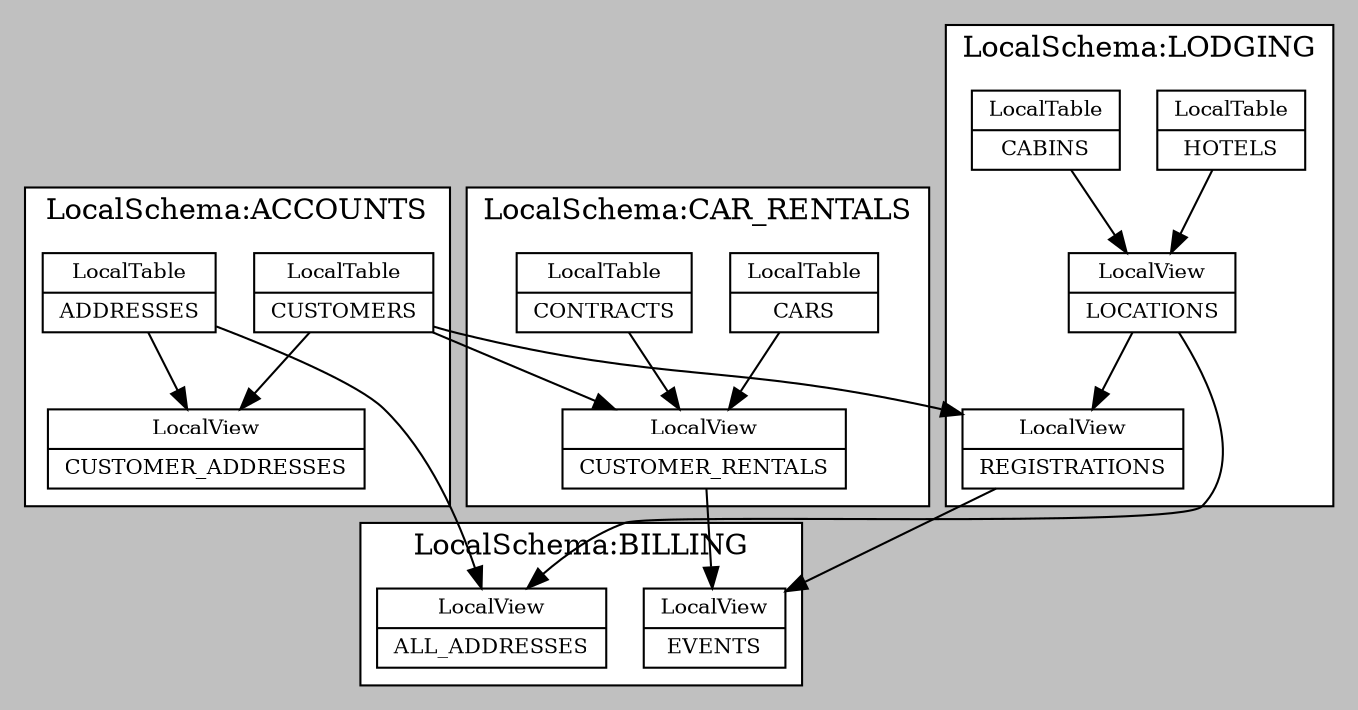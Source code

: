 digraph G {
    graph [bgcolor=gray]
    node [shape=record, style=filled, fillcolor=white, fontsize=10.0]
    edge [fontsize=10.0]
    subgraph cluster15822478 {
        bgcolor=white;
        label="LocalSchema:ACCOUNTS";
        9527662[label="{LocalTable|CUSTOMERS}"];
        9681035[label="{LocalTable|ADDRESSES}"];
        3729784[label="{LocalView|CUSTOMER_ADDRESSES}"];
    }
    subgraph cluster6802579 {
        bgcolor=white;
        label="LocalSchema:CAR_RENTALS";
        11003097[label="{LocalTable|CARS}"];
        10591844[label="{LocalTable|CONTRACTS}"];
        10868046[label="{LocalView|CUSTOMER_RENTALS}"];
    }
    subgraph cluster22485284 {
        bgcolor=white;
        label="LocalSchema:LODGING";
        20171724[label="{LocalTable|HOTELS}"];
        25744969[label="{LocalTable|CABINS}"];
        11308250[label="{LocalView|LOCATIONS}"];
        5465232[label="{LocalView|REGISTRATIONS}"];
    }
    subgraph cluster15678347 {
        bgcolor=white;
        label="LocalSchema:BILLING";
        3025756[label="{LocalView|EVENTS}"];
        18926352[label="{LocalView|ALL_ADDRESSES}"];
    }
    9527662->3729784[];
    9681035->3729784[];
    9527662->10868046[];
    11003097->10868046[];
    10591844->10868046[];
    20171724->11308250[];
    25744969->11308250[];
    9527662->5465232[];
    11308250->5465232[];
    10868046->3025756[];
    5465232->3025756[];
    9681035->18926352[];
    11308250->18926352[];
}
